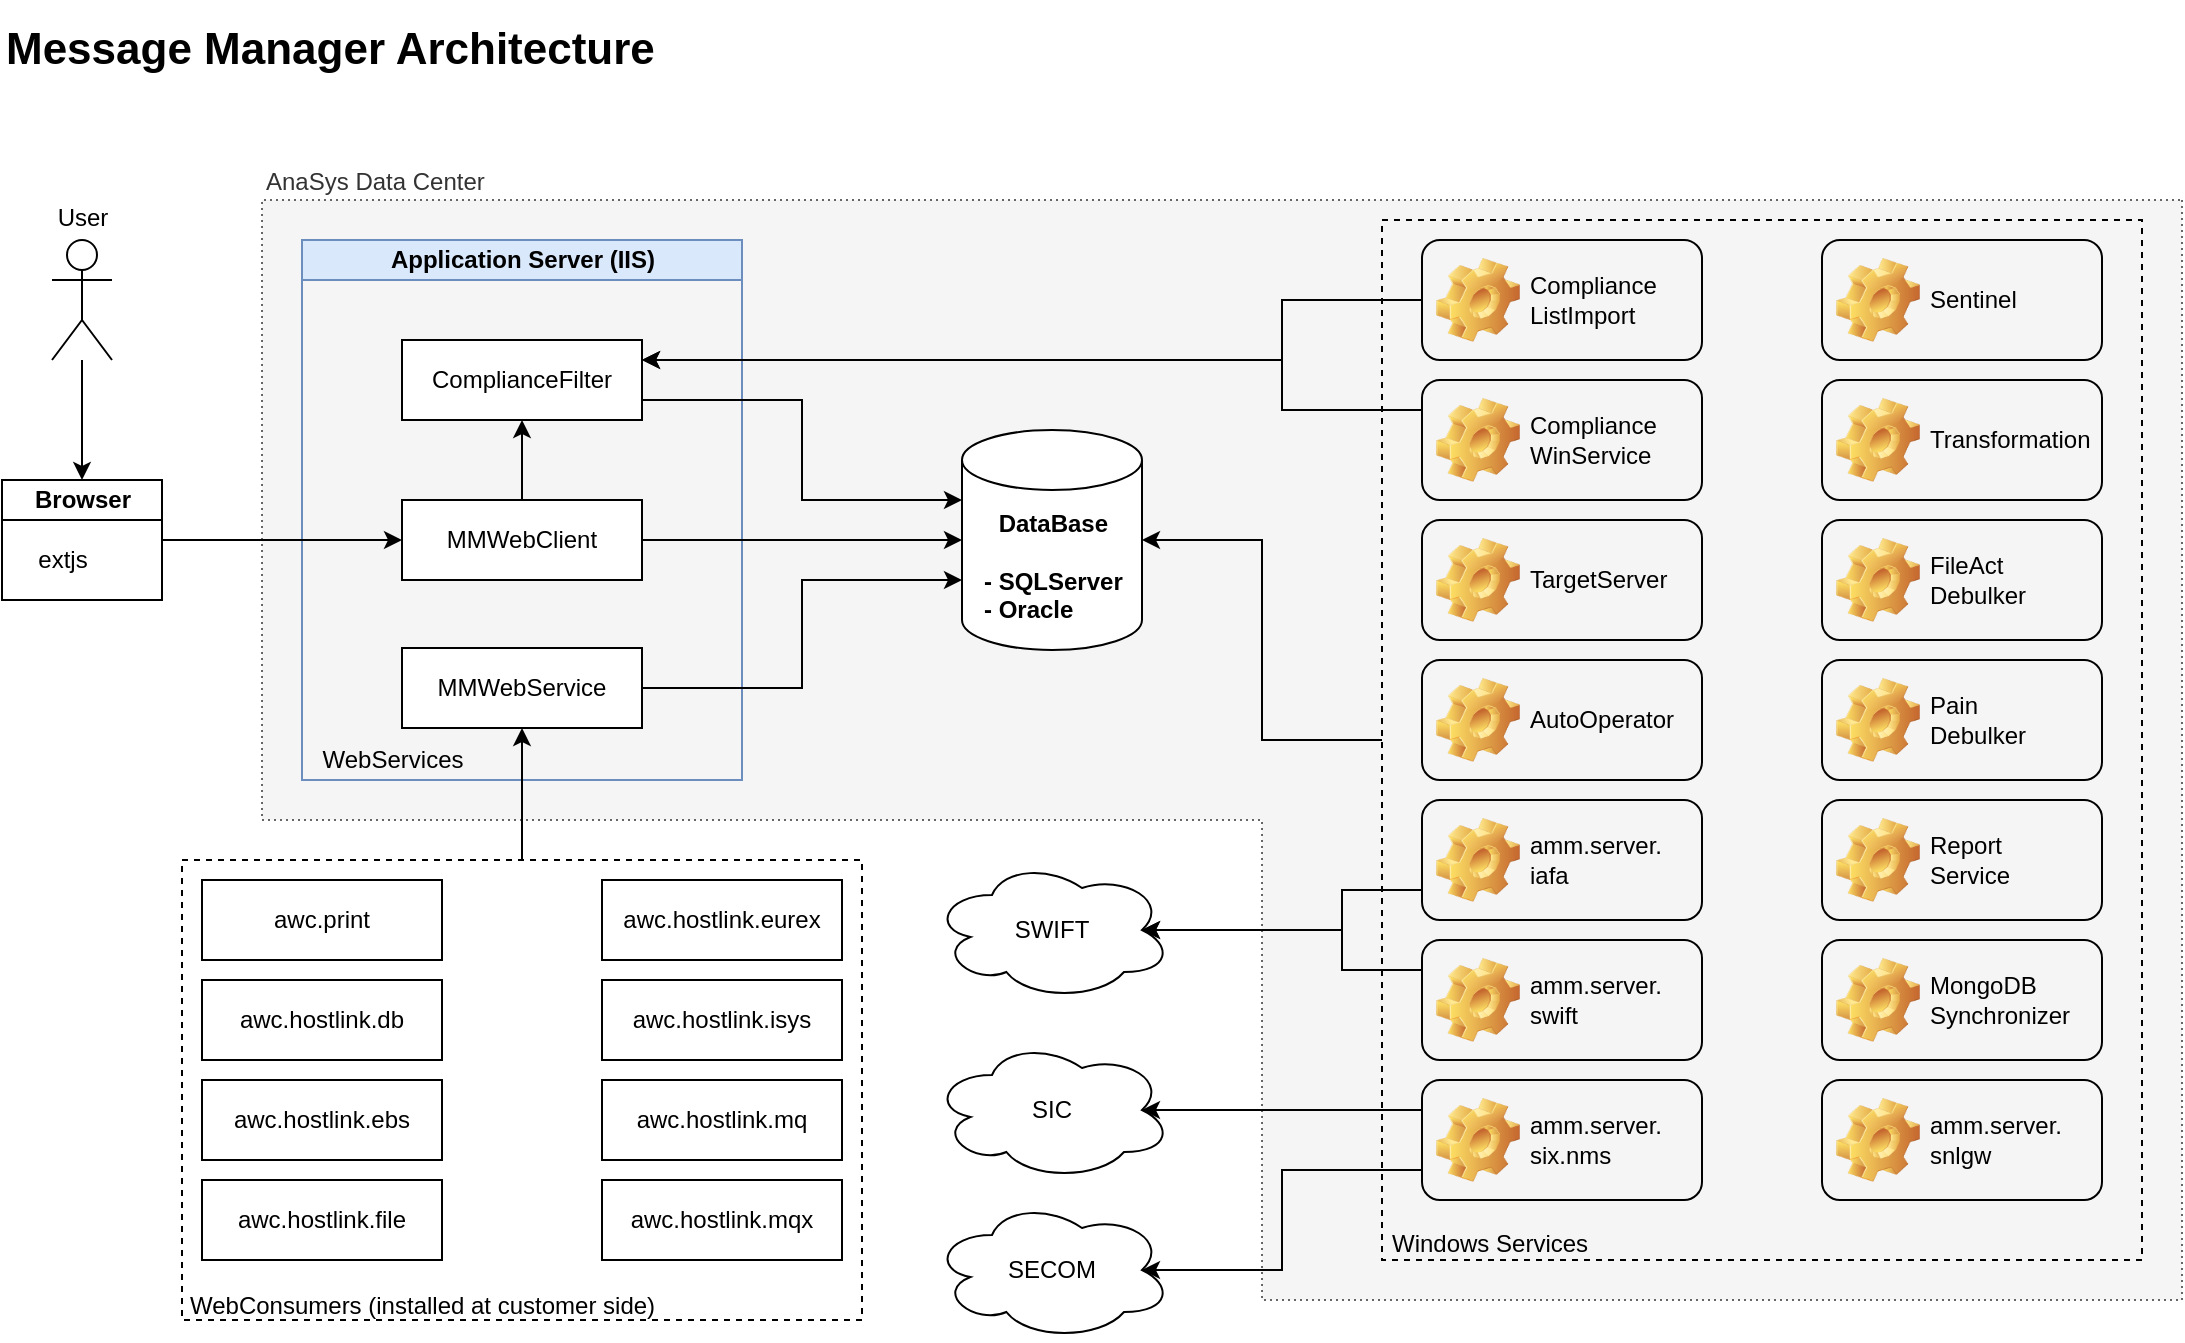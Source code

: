 <mxfile version="13.8.8" type="github"><diagram id="l8hXMBHkgcEJcSW0mbfh" name="Page-1"><mxGraphModel dx="1825" dy="1150" grid="1" gridSize="10" guides="1" tooltips="1" connect="1" arrows="1" fold="1" page="1" pageScale="1" pageWidth="1169" pageHeight="827" math="0" shadow="0"><root><mxCell id="0"/><mxCell id="1" parent="0"/><mxCell id="sbkNDW27fsJ_bzNoNkE7-103" value="AnaSys Data Center" style="shape=corner;whiteSpace=wrap;html=1;fillColor=#f5f5f5;fontSize=12;align=left;direction=south;dx=310;dy=460;dashed=1;dashPattern=1 2;verticalAlign=top;spacingTop=-23;strokeColor=#666666;fontColor=#333333;" vertex="1" parent="1"><mxGeometry x="170" y="150" width="960" height="550" as="geometry"/></mxCell><mxCell id="sbkNDW27fsJ_bzNoNkE7-48" value="&lt;div&gt;Windows Services&lt;/div&gt;" style="rounded=0;whiteSpace=wrap;html=1;dashed=1;fillColor=none;verticalAlign=bottom;spacingTop=0;spacing=1;align=left;spacingLeft=4;" vertex="1" parent="1"><mxGeometry x="730" y="160" width="380" height="520" as="geometry"/></mxCell><mxCell id="sbkNDW27fsJ_bzNoNkE7-128" style="edgeStyle=orthogonalEdgeStyle;rounded=0;orthogonalLoop=1;jettySize=auto;html=1;exitX=1;exitY=0.5;exitDx=0;exitDy=0;exitPerimeter=0;endArrow=none;endFill=0;fontSize=12;startArrow=classic;startFill=1;" edge="1" parent="1" source="sbkNDW27fsJ_bzNoNkE7-2" target="sbkNDW27fsJ_bzNoNkE7-48"><mxGeometry relative="1" as="geometry"/></mxCell><mxCell id="sbkNDW27fsJ_bzNoNkE7-2" value="&lt;div align=&quot;center&quot;&gt;DataBase&lt;/div&gt;&lt;div align=&quot;left&quot;&gt;&lt;br&gt;&lt;/div&gt;&lt;div align=&quot;left&quot;&gt;- SQLServer&lt;/div&gt;&lt;div align=&quot;left&quot;&gt;- Oracle&lt;br&gt;&lt;/div&gt;" style="shape=cylinder3;whiteSpace=wrap;html=1;boundedLbl=1;backgroundOutline=1;size=15;fontStyle=1;align=left;spacingLeft=9;" vertex="1" parent="1"><mxGeometry x="520" y="265" width="90" height="110" as="geometry"/></mxCell><mxCell id="sbkNDW27fsJ_bzNoNkE7-3" value="Application Server (IIS)" style="swimlane;html=1;startSize=20;horizontal=1;containerType=tree;fillColor=#dae8fc;strokeColor=#6c8ebf;" vertex="1" parent="1"><mxGeometry x="190" y="170" width="220" height="270" as="geometry"><mxRectangle x="190" y="210" width="160" height="20" as="alternateBounds"/></mxGeometry></mxCell><mxCell id="sbkNDW27fsJ_bzNoNkE7-12" style="edgeStyle=orthogonalEdgeStyle;rounded=0;orthogonalLoop=1;jettySize=auto;html=1;exitX=0.5;exitY=0;exitDx=0;exitDy=0;entryX=0.5;entryY=1;entryDx=0;entryDy=0;" edge="1" parent="sbkNDW27fsJ_bzNoNkE7-3" source="sbkNDW27fsJ_bzNoNkE7-5" target="sbkNDW27fsJ_bzNoNkE7-11"><mxGeometry relative="1" as="geometry"/></mxCell><mxCell id="sbkNDW27fsJ_bzNoNkE7-5" value="MMWebClient" style="whiteSpace=wrap;html=1;treeFolding=1;treeMoving=1;newEdgeStyle={&quot;edgeStyle&quot;:&quot;elbowEdgeStyle&quot;,&quot;startArrow&quot;:&quot;none&quot;,&quot;endArrow&quot;:&quot;none&quot;};" vertex="1" parent="sbkNDW27fsJ_bzNoNkE7-3"><mxGeometry x="50" y="130" width="120" height="40" as="geometry"/></mxCell><mxCell id="sbkNDW27fsJ_bzNoNkE7-11" value="ComplianceFilter" style="whiteSpace=wrap;html=1;treeFolding=1;treeMoving=1;newEdgeStyle={&quot;edgeStyle&quot;:&quot;elbowEdgeStyle&quot;,&quot;startArrow&quot;:&quot;none&quot;,&quot;endArrow&quot;:&quot;none&quot;};" vertex="1" parent="sbkNDW27fsJ_bzNoNkE7-3"><mxGeometry x="50" y="50" width="120" height="40" as="geometry"/></mxCell><mxCell id="sbkNDW27fsJ_bzNoNkE7-10" value="MMWebService" style="whiteSpace=wrap;html=1;treeFolding=1;treeMoving=1;newEdgeStyle={&quot;edgeStyle&quot;:&quot;elbowEdgeStyle&quot;,&quot;startArrow&quot;:&quot;none&quot;,&quot;endArrow&quot;:&quot;none&quot;};" vertex="1" parent="sbkNDW27fsJ_bzNoNkE7-3"><mxGeometry x="50" y="204" width="120" height="40" as="geometry"/></mxCell><mxCell id="sbkNDW27fsJ_bzNoNkE7-67" value="WebServices" style="text;html=1;align=center;verticalAlign=middle;resizable=0;points=[];autosize=1;" vertex="1" parent="sbkNDW27fsJ_bzNoNkE7-3"><mxGeometry y="250" width="90" height="20" as="geometry"/></mxCell><mxCell id="sbkNDW27fsJ_bzNoNkE7-9" style="edgeStyle=orthogonalEdgeStyle;rounded=0;orthogonalLoop=1;jettySize=auto;html=1;entryX=0;entryY=0.5;entryDx=0;entryDy=0;entryPerimeter=0;" edge="1" parent="1" source="sbkNDW27fsJ_bzNoNkE7-5" target="sbkNDW27fsJ_bzNoNkE7-2"><mxGeometry relative="1" as="geometry"><mxPoint x="290" y="330" as="targetPoint"/></mxGeometry></mxCell><mxCell id="sbkNDW27fsJ_bzNoNkE7-13" style="edgeStyle=orthogonalEdgeStyle;rounded=0;orthogonalLoop=1;jettySize=auto;html=1;entryX=0;entryY=0;entryDx=0;entryDy=35;entryPerimeter=0;exitX=1;exitY=0.75;exitDx=0;exitDy=0;" edge="1" parent="1" source="sbkNDW27fsJ_bzNoNkE7-11" target="sbkNDW27fsJ_bzNoNkE7-2"><mxGeometry relative="1" as="geometry"><mxPoint x="540" y="298" as="targetPoint"/></mxGeometry></mxCell><mxCell id="sbkNDW27fsJ_bzNoNkE7-14" style="edgeStyle=orthogonalEdgeStyle;rounded=0;orthogonalLoop=1;jettySize=auto;html=1;entryX=0;entryY=0;entryDx=0;entryDy=75;entryPerimeter=0;" edge="1" parent="1" source="sbkNDW27fsJ_bzNoNkE7-10" target="sbkNDW27fsJ_bzNoNkE7-2"><mxGeometry relative="1" as="geometry"/></mxCell><mxCell id="sbkNDW27fsJ_bzNoNkE7-74" style="edgeStyle=orthogonalEdgeStyle;rounded=0;orthogonalLoop=1;jettySize=auto;html=1;entryX=0.5;entryY=0;entryDx=0;entryDy=0;endArrow=classic;endFill=1;fontSize=12;" edge="1" parent="1" source="sbkNDW27fsJ_bzNoNkE7-20" target="sbkNDW27fsJ_bzNoNkE7-24"><mxGeometry relative="1" as="geometry"/></mxCell><mxCell id="sbkNDW27fsJ_bzNoNkE7-20" value="User" style="shape=umlActor;verticalLabelPosition=bottom;verticalAlign=top;html=1;outlineConnect=0;horizontal=1;spacingTop=-85;" vertex="1" parent="1"><mxGeometry x="65" y="170" width="30" height="60" as="geometry"/></mxCell><mxCell id="sbkNDW27fsJ_bzNoNkE7-28" style="edgeStyle=orthogonalEdgeStyle;rounded=0;orthogonalLoop=1;jettySize=auto;html=1;entryX=0;entryY=0.5;entryDx=0;entryDy=0;" edge="1" parent="1" source="sbkNDW27fsJ_bzNoNkE7-24" target="sbkNDW27fsJ_bzNoNkE7-5"><mxGeometry relative="1" as="geometry"/></mxCell><mxCell id="sbkNDW27fsJ_bzNoNkE7-24" value="Browser" style="swimlane;html=1;startSize=20;horizontal=1;containerType=tree;" vertex="1" parent="1"><mxGeometry x="40" y="290" width="80" height="60" as="geometry"/></mxCell><mxCell id="sbkNDW27fsJ_bzNoNkE7-94" style="edgeStyle=orthogonalEdgeStyle;rounded=0;orthogonalLoop=1;jettySize=auto;html=1;exitX=0;exitY=0.5;exitDx=0;exitDy=0;entryX=1;entryY=0.25;entryDx=0;entryDy=0;endArrow=classic;endFill=1;fontSize=12;" edge="1" parent="1" source="sbkNDW27fsJ_bzNoNkE7-47" target="sbkNDW27fsJ_bzNoNkE7-11"><mxGeometry relative="1" as="geometry"><Array as="points"><mxPoint x="680" y="200"/><mxPoint x="680" y="230"/></Array></mxGeometry></mxCell><mxCell id="sbkNDW27fsJ_bzNoNkE7-47" value="&lt;div&gt;Compliance&lt;/div&gt;&lt;div&gt;ListImport&lt;br&gt;&lt;/div&gt;" style="label;whiteSpace=wrap;html=1;image=img/clipart/Gear_128x128.png;fillColor=none;align=left;fontStyle=0" vertex="1" parent="1"><mxGeometry x="750" y="170" width="140" height="60" as="geometry"/></mxCell><mxCell id="sbkNDW27fsJ_bzNoNkE7-102" style="edgeStyle=orthogonalEdgeStyle;rounded=0;orthogonalLoop=1;jettySize=auto;html=1;exitX=0;exitY=0.25;exitDx=0;exitDy=0;entryX=1;entryY=0.25;entryDx=0;entryDy=0;endArrow=classic;endFill=1;fontSize=12;" edge="1" parent="1" source="sbkNDW27fsJ_bzNoNkE7-62" target="sbkNDW27fsJ_bzNoNkE7-11"><mxGeometry relative="1" as="geometry"><Array as="points"><mxPoint x="680" y="255"/><mxPoint x="680" y="230"/></Array></mxGeometry></mxCell><mxCell id="sbkNDW27fsJ_bzNoNkE7-62" value="&lt;div&gt;Compliance&lt;/div&gt;&lt;div&gt;WinService&lt;br&gt;&lt;/div&gt;" style="label;whiteSpace=wrap;html=1;image=img/clipart/Gear_128x128.png;fillColor=none;align=left;fontStyle=0" vertex="1" parent="1"><mxGeometry x="750" y="240" width="140" height="60" as="geometry"/></mxCell><mxCell id="sbkNDW27fsJ_bzNoNkE7-65" value="TargetServer" style="label;whiteSpace=wrap;html=1;image=img/clipart/Gear_128x128.png;fillColor=none;align=left;fontStyle=0" vertex="1" parent="1"><mxGeometry x="750" y="310" width="140" height="60" as="geometry"/></mxCell><mxCell id="sbkNDW27fsJ_bzNoNkE7-69" value="&lt;div&gt;SWIFT&lt;/div&gt;" style="ellipse;shape=cloud;whiteSpace=wrap;html=1;fillColor=none;align=center;" vertex="1" parent="1"><mxGeometry x="505" y="480" width="120" height="70" as="geometry"/></mxCell><mxCell id="sbkNDW27fsJ_bzNoNkE7-70" value="SIC" style="ellipse;shape=cloud;whiteSpace=wrap;html=1;fillColor=none;align=center;" vertex="1" parent="1"><mxGeometry x="505" y="570" width="120" height="70" as="geometry"/></mxCell><mxCell id="sbkNDW27fsJ_bzNoNkE7-71" value="SECOM" style="ellipse;shape=cloud;whiteSpace=wrap;html=1;fillColor=none;align=center;" vertex="1" parent="1"><mxGeometry x="505" y="650" width="120" height="70" as="geometry"/></mxCell><mxCell id="sbkNDW27fsJ_bzNoNkE7-72" value="Message Manager Architecture" style="text;html=1;strokeColor=none;fillColor=none;align=left;verticalAlign=middle;whiteSpace=wrap;rounded=0;fontStyle=1;fontSize=22;" vertex="1" parent="1"><mxGeometry x="40" y="50" width="400" height="50" as="geometry"/></mxCell><mxCell id="sbkNDW27fsJ_bzNoNkE7-73" value="extjs" style="text;html=1;align=center;verticalAlign=middle;resizable=0;points=[];autosize=1;fontSize=12;" vertex="1" parent="1"><mxGeometry x="50" y="320" width="40" height="20" as="geometry"/></mxCell><mxCell id="sbkNDW27fsJ_bzNoNkE7-88" value="AutoOperator" style="label;whiteSpace=wrap;html=1;image=img/clipart/Gear_128x128.png;fillColor=none;align=left;fontStyle=0" vertex="1" parent="1"><mxGeometry x="750" y="380" width="140" height="60" as="geometry"/></mxCell><mxCell id="sbkNDW27fsJ_bzNoNkE7-129" style="edgeStyle=orthogonalEdgeStyle;rounded=0;orthogonalLoop=1;jettySize=auto;html=1;exitX=0.5;exitY=0;exitDx=0;exitDy=0;entryX=0.5;entryY=1;entryDx=0;entryDy=0;startArrow=none;startFill=0;endArrow=classic;endFill=1;fontSize=12;" edge="1" parent="1" source="sbkNDW27fsJ_bzNoNkE7-43" target="sbkNDW27fsJ_bzNoNkE7-10"><mxGeometry relative="1" as="geometry"/></mxCell><mxCell id="sbkNDW27fsJ_bzNoNkE7-43" value="WebConsumers (installed at customer side)" style="rounded=0;whiteSpace=wrap;html=1;dashed=1;fillColor=none;verticalAlign=bottom;spacingTop=0;spacing=0;align=left;spacingLeft=4;" vertex="1" parent="1"><mxGeometry x="130" y="480" width="340" height="230" as="geometry"/></mxCell><mxCell id="sbkNDW27fsJ_bzNoNkE7-29" value="awc.hostlink.db" style="html=1;whiteSpace=wrap;container=1;recursiveResize=0;collapsible=0;spacingLeft=0;" vertex="1" parent="1"><mxGeometry x="140" y="540" width="120" height="40" as="geometry"/></mxCell><mxCell id="sbkNDW27fsJ_bzNoNkE7-39" value="&lt;div&gt;awc.hostlink.ebs&lt;/div&gt;" style="html=1;whiteSpace=wrap;container=1;recursiveResize=0;collapsible=0;spacingLeft=0;" vertex="1" parent="1"><mxGeometry x="140" y="590" width="120" height="40" as="geometry"/></mxCell><mxCell id="sbkNDW27fsJ_bzNoNkE7-44" value="awc.hostlink.file" style="html=1;whiteSpace=wrap;container=1;recursiveResize=0;collapsible=0;spacingLeft=0;" vertex="1" parent="1"><mxGeometry x="140" y="640" width="120" height="40" as="geometry"/></mxCell><mxCell id="sbkNDW27fsJ_bzNoNkE7-52" value="awc.hostlink.isys" style="html=1;whiteSpace=wrap;container=1;recursiveResize=0;collapsible=0;spacingLeft=0;" vertex="1" parent="1"><mxGeometry x="340" y="540" width="120" height="40" as="geometry"/></mxCell><mxCell id="sbkNDW27fsJ_bzNoNkE7-54" value="awc.hostlink.mq" style="html=1;whiteSpace=wrap;container=1;recursiveResize=0;collapsible=0;spacingLeft=0;" vertex="1" parent="1"><mxGeometry x="340" y="590" width="120" height="40" as="geometry"/></mxCell><mxCell id="sbkNDW27fsJ_bzNoNkE7-56" value="awc.hostlink.mqx" style="html=1;whiteSpace=wrap;container=1;recursiveResize=0;collapsible=0;spacingLeft=0;" vertex="1" parent="1"><mxGeometry x="340" y="640" width="120" height="40" as="geometry"/></mxCell><mxCell id="sbkNDW27fsJ_bzNoNkE7-89" value="awc.print" style="html=1;whiteSpace=wrap;container=1;recursiveResize=0;collapsible=0;spacingLeft=0;" vertex="1" parent="1"><mxGeometry x="140" y="490" width="120" height="40" as="geometry"/></mxCell><mxCell id="sbkNDW27fsJ_bzNoNkE7-90" value="awc.hostlink.eurex" style="html=1;whiteSpace=wrap;container=1;recursiveResize=0;collapsible=0;spacingLeft=0;" vertex="1" parent="1"><mxGeometry x="340" y="490" width="120" height="40" as="geometry"/></mxCell><mxCell id="sbkNDW27fsJ_bzNoNkE7-109" style="edgeStyle=orthogonalEdgeStyle;rounded=0;orthogonalLoop=1;jettySize=auto;html=1;exitX=0;exitY=0.75;exitDx=0;exitDy=0;endArrow=classic;endFill=1;fontSize=12;entryX=0.875;entryY=0.5;entryDx=0;entryDy=0;entryPerimeter=0;" edge="1" parent="1" source="sbkNDW27fsJ_bzNoNkE7-91" target="sbkNDW27fsJ_bzNoNkE7-69"><mxGeometry relative="1" as="geometry"><mxPoint x="660" y="500" as="targetPoint"/><Array as="points"><mxPoint x="710" y="495"/><mxPoint x="710" y="515"/></Array></mxGeometry></mxCell><mxCell id="sbkNDW27fsJ_bzNoNkE7-91" value="&lt;div&gt;amm.server.&lt;/div&gt;&lt;div&gt;iafa&lt;br&gt;&lt;/div&gt;" style="label;whiteSpace=wrap;html=1;image=img/clipart/Gear_128x128.png;fillColor=none;align=left;fontStyle=0" vertex="1" parent="1"><mxGeometry x="750" y="450" width="140" height="60" as="geometry"/></mxCell><mxCell id="sbkNDW27fsJ_bzNoNkE7-108" style="edgeStyle=orthogonalEdgeStyle;rounded=0;orthogonalLoop=1;jettySize=auto;html=1;exitX=0;exitY=0.25;exitDx=0;exitDy=0;entryX=0.875;entryY=0.5;entryDx=0;entryDy=0;entryPerimeter=0;endArrow=classic;endFill=1;fontSize=12;" edge="1" parent="1" source="sbkNDW27fsJ_bzNoNkE7-92" target="sbkNDW27fsJ_bzNoNkE7-69"><mxGeometry relative="1" as="geometry"><Array as="points"><mxPoint x="710" y="535"/><mxPoint x="710" y="515"/></Array></mxGeometry></mxCell><mxCell id="sbkNDW27fsJ_bzNoNkE7-92" value="&lt;div&gt;amm.server.&lt;/div&gt;&lt;div&gt;swift&lt;/div&gt;" style="label;whiteSpace=wrap;html=1;image=img/clipart/Gear_128x128.png;fillColor=none;align=left;fontStyle=0" vertex="1" parent="1"><mxGeometry x="750" y="520" width="140" height="60" as="geometry"/></mxCell><mxCell id="sbkNDW27fsJ_bzNoNkE7-106" style="edgeStyle=orthogonalEdgeStyle;rounded=0;orthogonalLoop=1;jettySize=auto;html=1;exitX=0;exitY=0.25;exitDx=0;exitDy=0;entryX=0.875;entryY=0.5;entryDx=0;entryDy=0;entryPerimeter=0;endArrow=classic;endFill=1;fontSize=12;" edge="1" parent="1" source="sbkNDW27fsJ_bzNoNkE7-93" target="sbkNDW27fsJ_bzNoNkE7-70"><mxGeometry relative="1" as="geometry"/></mxCell><mxCell id="sbkNDW27fsJ_bzNoNkE7-107" style="edgeStyle=orthogonalEdgeStyle;rounded=0;orthogonalLoop=1;jettySize=auto;html=1;exitX=0;exitY=0.75;exitDx=0;exitDy=0;entryX=0.875;entryY=0.5;entryDx=0;entryDy=0;entryPerimeter=0;endArrow=classic;endFill=1;fontSize=12;" edge="1" parent="1" source="sbkNDW27fsJ_bzNoNkE7-93" target="sbkNDW27fsJ_bzNoNkE7-71"><mxGeometry relative="1" as="geometry"><Array as="points"><mxPoint x="680" y="635"/><mxPoint x="680" y="685"/></Array></mxGeometry></mxCell><mxCell id="sbkNDW27fsJ_bzNoNkE7-93" value="&lt;div&gt;amm.server.&lt;/div&gt;&lt;div&gt;six.nms&lt;br&gt;&lt;/div&gt;" style="label;whiteSpace=wrap;html=1;image=img/clipart/Gear_128x128.png;fillColor=none;align=left;fontStyle=0" vertex="1" parent="1"><mxGeometry x="750" y="590" width="140" height="60" as="geometry"/></mxCell><mxCell id="sbkNDW27fsJ_bzNoNkE7-104" value="Transformation" style="label;whiteSpace=wrap;html=1;image=img/clipart/Gear_128x128.png;fillColor=none;align=left;fontStyle=0" vertex="1" parent="1"><mxGeometry x="950" y="240" width="140" height="60" as="geometry"/></mxCell><mxCell id="sbkNDW27fsJ_bzNoNkE7-105" value="Sentinel" style="label;whiteSpace=wrap;html=1;image=img/clipart/Gear_128x128.png;fillColor=none;align=left;fontStyle=0" vertex="1" parent="1"><mxGeometry x="950" y="170" width="140" height="60" as="geometry"/></mxCell><mxCell id="sbkNDW27fsJ_bzNoNkE7-110" value="&lt;div&gt;FileAct&lt;/div&gt;&lt;div&gt;Debulker&lt;/div&gt;" style="label;whiteSpace=wrap;html=1;image=img/clipart/Gear_128x128.png;fillColor=none;align=left;fontStyle=0" vertex="1" parent="1"><mxGeometry x="950" y="310" width="140" height="60" as="geometry"/></mxCell><mxCell id="sbkNDW27fsJ_bzNoNkE7-111" value="&lt;div&gt;Pain&lt;/div&gt;&lt;div&gt;Debulker&lt;/div&gt;" style="label;whiteSpace=wrap;html=1;image=img/clipart/Gear_128x128.png;fillColor=none;align=left;fontStyle=0" vertex="1" parent="1"><mxGeometry x="950" y="380" width="140" height="60" as="geometry"/></mxCell><mxCell id="sbkNDW27fsJ_bzNoNkE7-112" value="&lt;div&gt;Report&lt;/div&gt;&lt;div&gt;Service&lt;br&gt;&lt;/div&gt;" style="label;whiteSpace=wrap;html=1;image=img/clipart/Gear_128x128.png;fillColor=none;align=left;fontStyle=0" vertex="1" parent="1"><mxGeometry x="950" y="450" width="140" height="60" as="geometry"/></mxCell><mxCell id="sbkNDW27fsJ_bzNoNkE7-116" value="&lt;div&gt;MongoDB&lt;/div&gt;&lt;div&gt;Synchronizer&lt;br&gt;&lt;/div&gt;" style="label;whiteSpace=wrap;html=1;image=img/clipart/Gear_128x128.png;fillColor=none;align=left;fontStyle=0" vertex="1" parent="1"><mxGeometry x="950" y="520" width="140" height="60" as="geometry"/></mxCell><mxCell id="sbkNDW27fsJ_bzNoNkE7-117" value="&lt;div&gt;amm.server.&lt;/div&gt;&lt;div&gt;snlgw&lt;br&gt;&lt;/div&gt;" style="label;whiteSpace=wrap;html=1;image=img/clipart/Gear_128x128.png;fillColor=none;align=left;fontStyle=0" vertex="1" parent="1"><mxGeometry x="950" y="590" width="140" height="60" as="geometry"/></mxCell></root></mxGraphModel></diagram></mxfile>